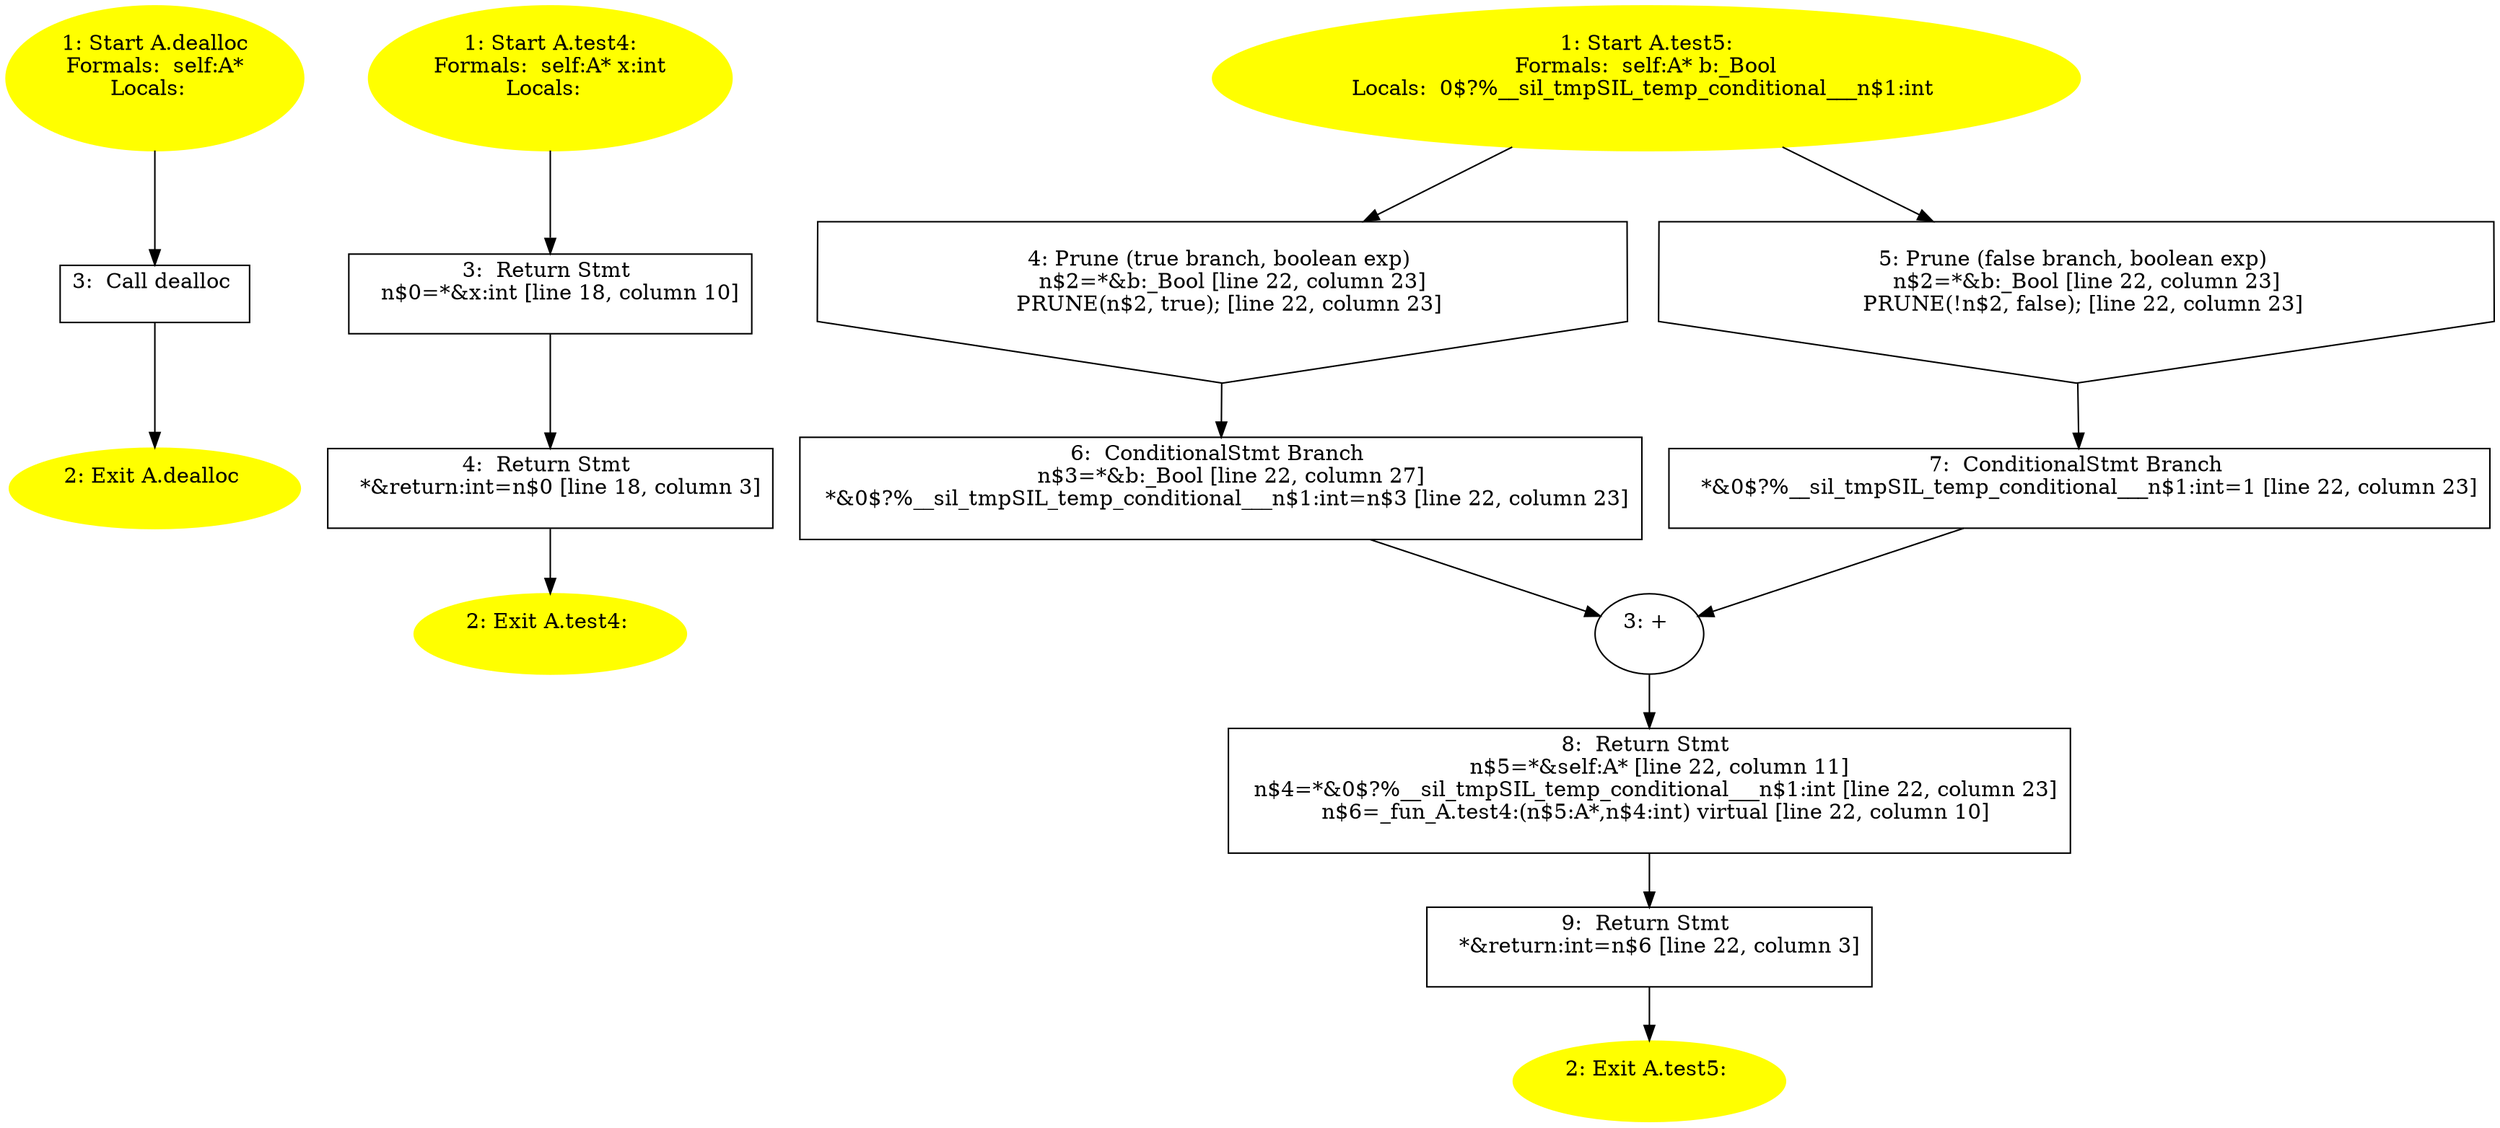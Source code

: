 /* @generated */
digraph cfg {
"dealloc#A#instance.55ac864e91dcd5d484e8ab7d8eb94fcb_1" [label="1: Start A.dealloc\nFormals:  self:A*\nLocals:  \n  " color=yellow style=filled]
	

	 "dealloc#A#instance.55ac864e91dcd5d484e8ab7d8eb94fcb_1" -> "dealloc#A#instance.55ac864e91dcd5d484e8ab7d8eb94fcb_3" ;
"dealloc#A#instance.55ac864e91dcd5d484e8ab7d8eb94fcb_2" [label="2: Exit A.dealloc \n  " color=yellow style=filled]
	

"dealloc#A#instance.55ac864e91dcd5d484e8ab7d8eb94fcb_3" [label="3:  Call dealloc \n  " shape="box"]
	

	 "dealloc#A#instance.55ac864e91dcd5d484e8ab7d8eb94fcb_3" -> "dealloc#A#instance.55ac864e91dcd5d484e8ab7d8eb94fcb_2" ;
"test4:#A#instance.718a300d6fa63609a70f22221a548ee5_1" [label="1: Start A.test4:\nFormals:  self:A* x:int\nLocals:  \n  " color=yellow style=filled]
	

	 "test4:#A#instance.718a300d6fa63609a70f22221a548ee5_1" -> "test4:#A#instance.718a300d6fa63609a70f22221a548ee5_3" ;
"test4:#A#instance.718a300d6fa63609a70f22221a548ee5_2" [label="2: Exit A.test4: \n  " color=yellow style=filled]
	

"test4:#A#instance.718a300d6fa63609a70f22221a548ee5_3" [label="3:  Return Stmt \n   n$0=*&x:int [line 18, column 10]\n " shape="box"]
	

	 "test4:#A#instance.718a300d6fa63609a70f22221a548ee5_3" -> "test4:#A#instance.718a300d6fa63609a70f22221a548ee5_4" ;
"test4:#A#instance.718a300d6fa63609a70f22221a548ee5_4" [label="4:  Return Stmt \n   *&return:int=n$0 [line 18, column 3]\n " shape="box"]
	

	 "test4:#A#instance.718a300d6fa63609a70f22221a548ee5_4" -> "test4:#A#instance.718a300d6fa63609a70f22221a548ee5_2" ;
"test5:#A#instance.4d6ac42705853160b533ab46b444624a_1" [label="1: Start A.test5:\nFormals:  self:A* b:_Bool\nLocals:  0$?%__sil_tmpSIL_temp_conditional___n$1:int \n  " color=yellow style=filled]
	

	 "test5:#A#instance.4d6ac42705853160b533ab46b444624a_1" -> "test5:#A#instance.4d6ac42705853160b533ab46b444624a_4" ;
	 "test5:#A#instance.4d6ac42705853160b533ab46b444624a_1" -> "test5:#A#instance.4d6ac42705853160b533ab46b444624a_5" ;
"test5:#A#instance.4d6ac42705853160b533ab46b444624a_2" [label="2: Exit A.test5: \n  " color=yellow style=filled]
	

"test5:#A#instance.4d6ac42705853160b533ab46b444624a_3" [label="3: + \n  " ]
	

	 "test5:#A#instance.4d6ac42705853160b533ab46b444624a_3" -> "test5:#A#instance.4d6ac42705853160b533ab46b444624a_8" ;
"test5:#A#instance.4d6ac42705853160b533ab46b444624a_4" [label="4: Prune (true branch, boolean exp) \n   n$2=*&b:_Bool [line 22, column 23]\n  PRUNE(n$2, true); [line 22, column 23]\n " shape="invhouse"]
	

	 "test5:#A#instance.4d6ac42705853160b533ab46b444624a_4" -> "test5:#A#instance.4d6ac42705853160b533ab46b444624a_6" ;
"test5:#A#instance.4d6ac42705853160b533ab46b444624a_5" [label="5: Prune (false branch, boolean exp) \n   n$2=*&b:_Bool [line 22, column 23]\n  PRUNE(!n$2, false); [line 22, column 23]\n " shape="invhouse"]
	

	 "test5:#A#instance.4d6ac42705853160b533ab46b444624a_5" -> "test5:#A#instance.4d6ac42705853160b533ab46b444624a_7" ;
"test5:#A#instance.4d6ac42705853160b533ab46b444624a_6" [label="6:  ConditionalStmt Branch \n   n$3=*&b:_Bool [line 22, column 27]\n  *&0$?%__sil_tmpSIL_temp_conditional___n$1:int=n$3 [line 22, column 23]\n " shape="box"]
	

	 "test5:#A#instance.4d6ac42705853160b533ab46b444624a_6" -> "test5:#A#instance.4d6ac42705853160b533ab46b444624a_3" ;
"test5:#A#instance.4d6ac42705853160b533ab46b444624a_7" [label="7:  ConditionalStmt Branch \n   *&0$?%__sil_tmpSIL_temp_conditional___n$1:int=1 [line 22, column 23]\n " shape="box"]
	

	 "test5:#A#instance.4d6ac42705853160b533ab46b444624a_7" -> "test5:#A#instance.4d6ac42705853160b533ab46b444624a_3" ;
"test5:#A#instance.4d6ac42705853160b533ab46b444624a_8" [label="8:  Return Stmt \n   n$5=*&self:A* [line 22, column 11]\n  n$4=*&0$?%__sil_tmpSIL_temp_conditional___n$1:int [line 22, column 23]\n  n$6=_fun_A.test4:(n$5:A*,n$4:int) virtual [line 22, column 10]\n " shape="box"]
	

	 "test5:#A#instance.4d6ac42705853160b533ab46b444624a_8" -> "test5:#A#instance.4d6ac42705853160b533ab46b444624a_9" ;
"test5:#A#instance.4d6ac42705853160b533ab46b444624a_9" [label="9:  Return Stmt \n   *&return:int=n$6 [line 22, column 3]\n " shape="box"]
	

	 "test5:#A#instance.4d6ac42705853160b533ab46b444624a_9" -> "test5:#A#instance.4d6ac42705853160b533ab46b444624a_2" ;
}
